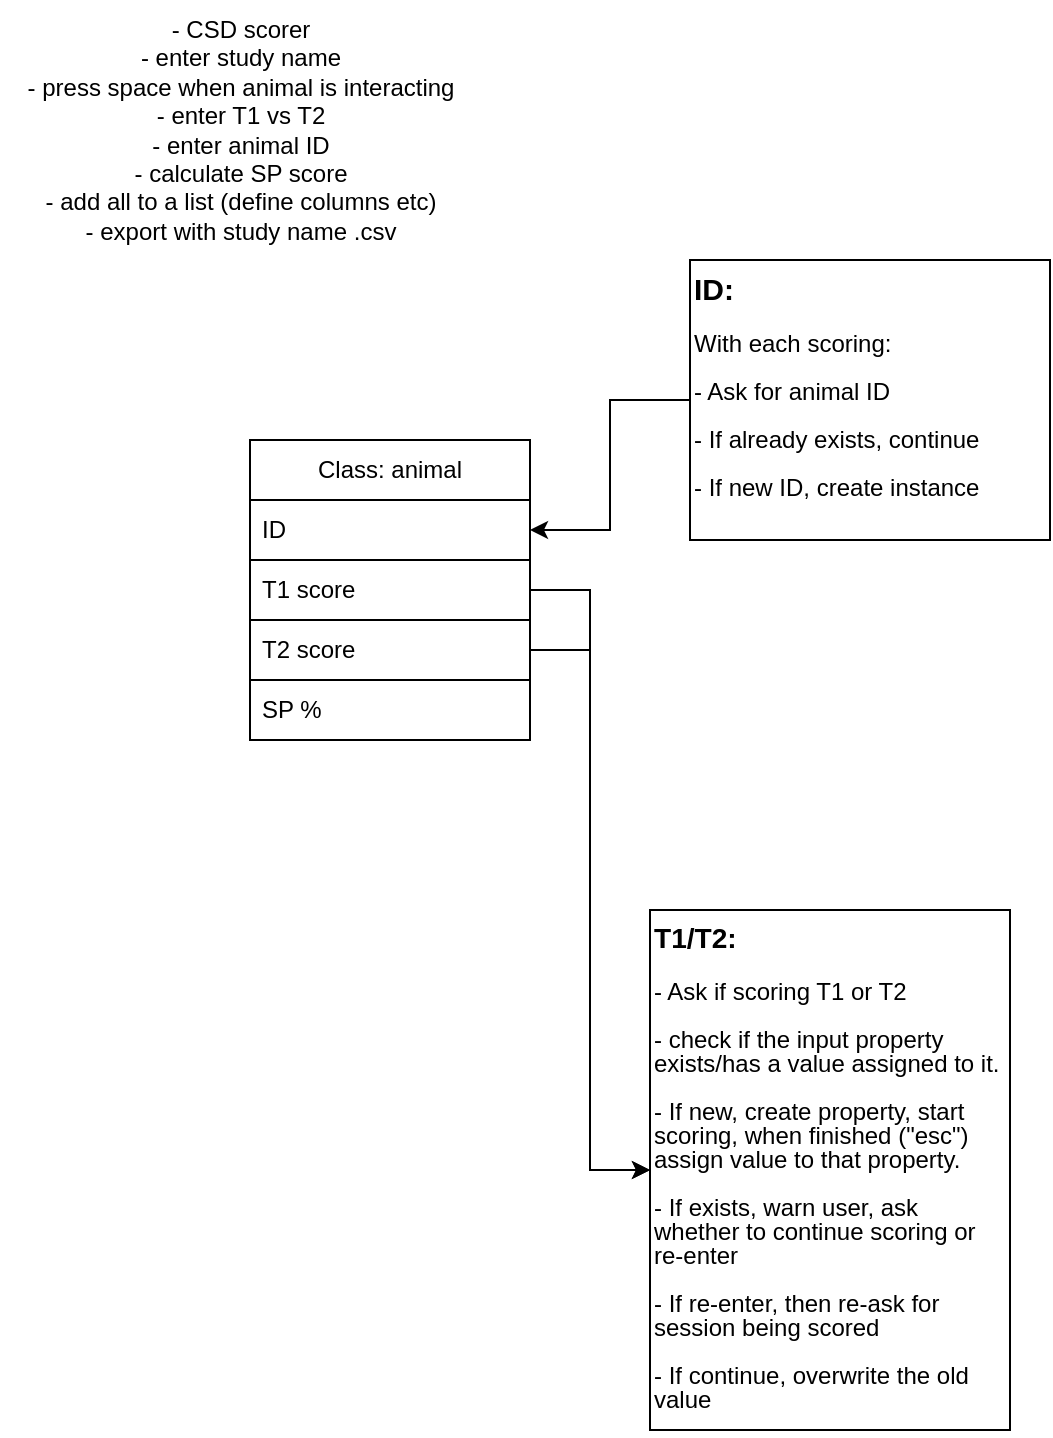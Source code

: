 <mxfile version="26.2.13">
  <diagram id="C5RBs43oDa-KdzZeNtuy" name="Page-1">
    <mxGraphModel dx="1556" dy="859" grid="1" gridSize="10" guides="1" tooltips="1" connect="1" arrows="1" fold="1" page="1" pageScale="1" pageWidth="827" pageHeight="1169" math="0" shadow="0">
      <root>
        <mxCell id="WIyWlLk6GJQsqaUBKTNV-0" />
        <mxCell id="WIyWlLk6GJQsqaUBKTNV-1" parent="WIyWlLk6GJQsqaUBKTNV-0" />
        <mxCell id="R2ifnXC42aHUSGFcLJvb-0" value="&lt;div&gt;- CSD scorer&lt;/div&gt;&lt;div&gt;- enter study name&lt;/div&gt;&lt;div&gt;- press space when animal is interacting&lt;/div&gt;&lt;div&gt;- enter T1 vs T2&lt;/div&gt;&lt;div&gt;- enter animal ID&lt;/div&gt;&lt;div&gt;- calculate SP score&lt;/div&gt;&lt;div&gt;- add all to a list (define columns etc)&lt;/div&gt;&lt;div&gt;- export with study name .csv&lt;/div&gt;" style="text;html=1;align=center;verticalAlign=middle;resizable=0;points=[];autosize=1;strokeColor=none;fillColor=none;" vertex="1" parent="WIyWlLk6GJQsqaUBKTNV-1">
          <mxGeometry x="15" width="240" height="130" as="geometry" />
        </mxCell>
        <mxCell id="R2ifnXC42aHUSGFcLJvb-1" value="Class: animal" style="swimlane;fontStyle=0;childLayout=stackLayout;horizontal=1;startSize=30;horizontalStack=0;resizeParent=1;resizeParentMax=0;resizeLast=0;collapsible=1;marginBottom=0;whiteSpace=wrap;html=1;" vertex="1" parent="WIyWlLk6GJQsqaUBKTNV-1">
          <mxGeometry x="140" y="220" width="140" height="150" as="geometry" />
        </mxCell>
        <mxCell id="R2ifnXC42aHUSGFcLJvb-2" value="&lt;div&gt;ID&lt;/div&gt;" style="text;strokeColor=none;fillColor=none;align=left;verticalAlign=middle;spacingLeft=4;spacingRight=4;overflow=hidden;points=[[0,0.5],[1,0.5]];portConstraint=eastwest;rotatable=0;whiteSpace=wrap;html=1;" vertex="1" parent="R2ifnXC42aHUSGFcLJvb-1">
          <mxGeometry y="30" width="140" height="30" as="geometry" />
        </mxCell>
        <mxCell id="R2ifnXC42aHUSGFcLJvb-3" value="T1 score" style="text;strokeColor=default;fillColor=none;align=left;verticalAlign=middle;spacingLeft=4;spacingRight=4;overflow=hidden;points=[[0,0.5],[1,0.5]];portConstraint=eastwest;rotatable=0;whiteSpace=wrap;html=1;" vertex="1" parent="R2ifnXC42aHUSGFcLJvb-1">
          <mxGeometry y="60" width="140" height="30" as="geometry" />
        </mxCell>
        <mxCell id="R2ifnXC42aHUSGFcLJvb-7" value="T2 score" style="text;strokeColor=none;fillColor=none;align=left;verticalAlign=middle;spacingLeft=4;spacingRight=4;overflow=hidden;points=[[0,0.5],[1,0.5]];portConstraint=eastwest;rotatable=0;whiteSpace=wrap;html=1;" vertex="1" parent="R2ifnXC42aHUSGFcLJvb-1">
          <mxGeometry y="90" width="140" height="30" as="geometry" />
        </mxCell>
        <mxCell id="R2ifnXC42aHUSGFcLJvb-4" value="SP %" style="text;strokeColor=default;fillColor=none;align=left;verticalAlign=middle;spacingLeft=4;spacingRight=4;overflow=hidden;points=[[0,0.5],[1,0.5]];portConstraint=eastwest;rotatable=0;whiteSpace=wrap;html=1;" vertex="1" parent="R2ifnXC42aHUSGFcLJvb-1">
          <mxGeometry y="120" width="140" height="30" as="geometry" />
        </mxCell>
        <mxCell id="R2ifnXC42aHUSGFcLJvb-13" value="" style="edgeStyle=orthogonalEdgeStyle;rounded=0;orthogonalLoop=1;jettySize=auto;html=1;" edge="1" parent="WIyWlLk6GJQsqaUBKTNV-1" source="R2ifnXC42aHUSGFcLJvb-12" target="R2ifnXC42aHUSGFcLJvb-2">
          <mxGeometry relative="1" as="geometry" />
        </mxCell>
        <mxCell id="R2ifnXC42aHUSGFcLJvb-12" value="&lt;div style=&quot;line-height: 100%;&quot;&gt;&lt;h3 style=&quot;margin-top: 0px; line-height: 100%;&quot;&gt;&lt;font style=&quot;font-size: 15px; line-height: 100%;&quot;&gt;ID:&lt;/font&gt;&lt;/h3&gt;&lt;div&gt;With each scoring:&lt;/div&gt;&lt;p&gt;- Ask for animal ID&lt;/p&gt;&lt;p&gt;- If already exists, continue&lt;/p&gt;&lt;p&gt;- If new ID, create instance&lt;/p&gt;&lt;/div&gt;" style="text;html=1;whiteSpace=wrap;overflow=hidden;rounded=0;strokeColor=default;" vertex="1" parent="WIyWlLk6GJQsqaUBKTNV-1">
          <mxGeometry x="360" y="130" width="180" height="140" as="geometry" />
        </mxCell>
        <mxCell id="R2ifnXC42aHUSGFcLJvb-14" style="edgeStyle=orthogonalEdgeStyle;rounded=0;orthogonalLoop=1;jettySize=auto;html=1;exitX=0.5;exitY=1;exitDx=0;exitDy=0;" edge="1" parent="WIyWlLk6GJQsqaUBKTNV-1" source="R2ifnXC42aHUSGFcLJvb-12" target="R2ifnXC42aHUSGFcLJvb-12">
          <mxGeometry relative="1" as="geometry" />
        </mxCell>
        <mxCell id="R2ifnXC42aHUSGFcLJvb-15" value="&lt;div style=&quot;line-height: 100%;&quot;&gt;&lt;h3 style=&quot;margin-top: 0px; line-height: 100%;&quot;&gt;T1/T2:&lt;/h3&gt;&lt;p&gt;- Ask if scoring T1 or T2&lt;/p&gt;&lt;p&gt;- check if the input property exists/has a value assigned to it.&lt;/p&gt;&lt;p&gt;- If new, create property, start scoring, when finished (&quot;esc&quot;) assign value to that property.&lt;/p&gt;&lt;p&gt;- If exists, warn user, ask whether to continue scoring or re-enter&lt;/p&gt;&lt;p&gt;- If re-enter, then re-ask for session being scored&lt;/p&gt;&lt;p&gt;- If continue, overwrite the old value&lt;/p&gt;&lt;/div&gt;" style="text;html=1;whiteSpace=wrap;overflow=hidden;rounded=0;glass=0;shadow=0;strokeColor=default;collapsible=0;" vertex="1" parent="WIyWlLk6GJQsqaUBKTNV-1">
          <mxGeometry x="340" y="455" width="180" height="260" as="geometry">
            <mxRectangle x="340" y="455" width="510" height="190" as="alternateBounds" />
          </mxGeometry>
        </mxCell>
        <mxCell id="R2ifnXC42aHUSGFcLJvb-16" style="edgeStyle=orthogonalEdgeStyle;rounded=0;orthogonalLoop=1;jettySize=auto;html=1;exitX=1;exitY=0.5;exitDx=0;exitDy=0;entryX=0;entryY=0.5;entryDx=0;entryDy=0;" edge="1" parent="WIyWlLk6GJQsqaUBKTNV-1" source="R2ifnXC42aHUSGFcLJvb-7" target="R2ifnXC42aHUSGFcLJvb-15">
          <mxGeometry relative="1" as="geometry" />
        </mxCell>
        <mxCell id="R2ifnXC42aHUSGFcLJvb-17" style="edgeStyle=orthogonalEdgeStyle;rounded=0;orthogonalLoop=1;jettySize=auto;html=1;exitX=1;exitY=0.5;exitDx=0;exitDy=0;entryX=0;entryY=0.5;entryDx=0;entryDy=0;" edge="1" parent="WIyWlLk6GJQsqaUBKTNV-1" source="R2ifnXC42aHUSGFcLJvb-3" target="R2ifnXC42aHUSGFcLJvb-15">
          <mxGeometry relative="1" as="geometry" />
        </mxCell>
      </root>
    </mxGraphModel>
  </diagram>
</mxfile>
